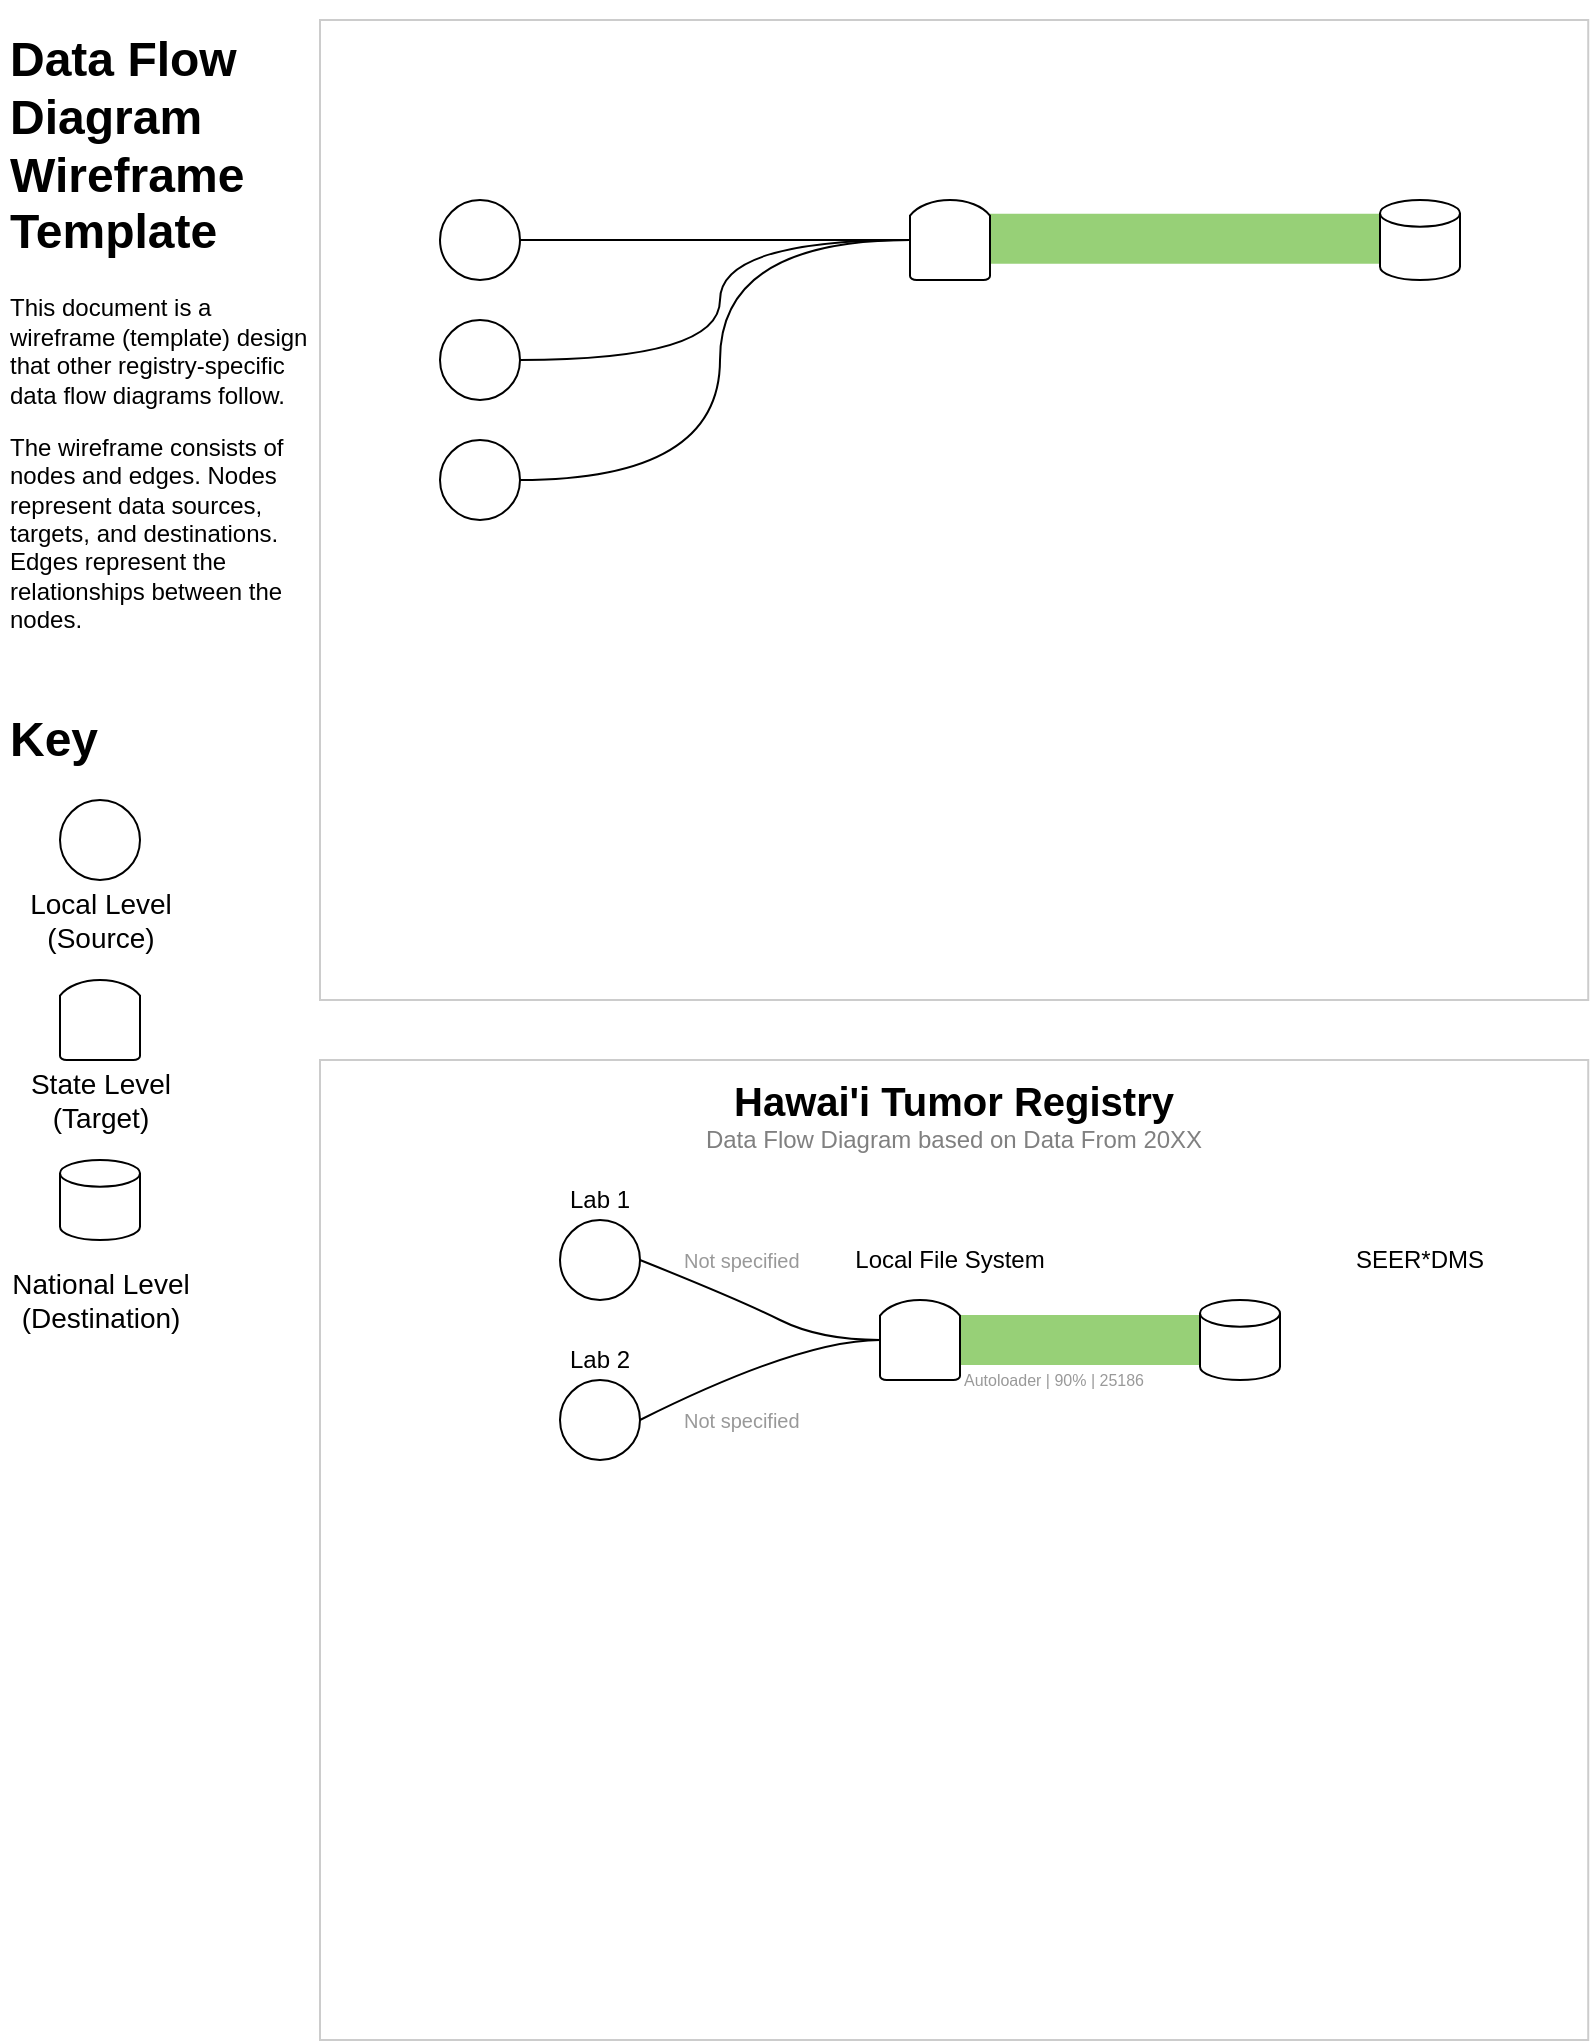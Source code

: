 <mxfile type="github" version="12.4.9">
  <diagram id="1LtGkpLCPf3KZeVMqJkY" name="Page-1">
    <mxGraphModel grid="1" dx="447" dy="264" gridSize="10" guides="1" tooltips="1" connect="1" arrows="1" fold="1" page="1" pageScale="1" pageWidth="850" pageHeight="1100" math="0" shadow="0">
      <root>
        <mxCell id="0"/>
        <mxCell id="1" value="Text" parent="0" style="locked=1;"/>
        <mxCell id="eJA-KfrndEvYRp83sPR4-4" value="&lt;h1&gt;Data Flow Diagram Wireframe Template&lt;/h1&gt;&lt;p&gt;This document is a wireframe (template) design that other registry-specific data flow diagrams follow.&lt;/p&gt;&lt;p&gt;The wireframe consists of nodes and edges. Nodes represent data sources, targets, and destinations. Edges represent the relationships between the nodes.&lt;/p&gt;" parent="1" style="text;html=1;strokeColor=none;fillColor=none;spacing=5;spacingTop=-20;whiteSpace=wrap;overflow=hidden;rounded=0;" vertex="1">
          <mxGeometry as="geometry" x="40" y="40" width="160" height="320"/>
        </mxCell>
        <mxCell id="eJA-KfrndEvYRp83sPR4-5" value="&lt;h1&gt;Key&lt;/h1&gt;&lt;p&gt;&lt;/p&gt;" parent="1" style="text;html=1;strokeColor=none;fillColor=none;spacing=5;spacingTop=-20;whiteSpace=wrap;overflow=hidden;rounded=0;" vertex="1">
          <mxGeometry as="geometry" x="40" y="380" width="160" height="40"/>
        </mxCell>
        <mxCell id="eJA-KfrndEvYRp83sPR4-17" value="" parent="1" style="ellipse;whiteSpace=wrap;html=1;aspect=fixed;" vertex="1">
          <mxGeometry as="geometry" x="70" y="430" width="40" height="40"/>
        </mxCell>
        <mxCell id="eJA-KfrndEvYRp83sPR4-21" value="" parent="1" style="strokeWidth=1;html=1;shape=mxgraph.flowchart.delay;whiteSpace=wrap;rotation=-90;" vertex="1">
          <mxGeometry as="geometry" x="70" y="520" width="40" height="40"/>
        </mxCell>
        <mxCell id="eJA-KfrndEvYRp83sPR4-22" value="" parent="1" style="strokeWidth=1;html=1;shape=mxgraph.flowchart.database;whiteSpace=wrap;" vertex="1">
          <mxGeometry as="geometry" x="70" y="610" width="40" height="40"/>
        </mxCell>
        <mxCell id="eJA-KfrndEvYRp83sPR4-24" value="&lt;div&gt;Local Level&lt;/div&gt;&lt;div&gt;(Source)&lt;/div&gt;" parent="1" style="text;html=1;align=center;verticalAlign=middle;resizable=0;points=[];autosize=1;fontSize=14;" vertex="1">
          <mxGeometry as="geometry" x="45" y="470" width="90" height="40"/>
        </mxCell>
        <mxCell id="eJA-KfrndEvYRp83sPR4-27" value="&lt;div&gt;State Level&lt;/div&gt;&lt;div&gt;(Target)&lt;/div&gt;" parent="1" style="text;html=1;align=center;verticalAlign=middle;resizable=0;points=[];autosize=1;fontSize=14;" vertex="1">
          <mxGeometry as="geometry" x="45" y="560" width="90" height="40"/>
        </mxCell>
        <mxCell id="eJA-KfrndEvYRp83sPR4-28" value="&lt;div&gt;National Level&lt;/div&gt;&lt;div&gt;(Destination)&lt;/div&gt;" parent="1" style="text;html=1;align=center;verticalAlign=middle;resizable=0;points=[];autosize=1;fontSize=14;" vertex="1">
          <mxGeometry as="geometry" x="40" y="660" width="100" height="40"/>
        </mxCell>
        <mxCell id="Dlc9sbz_LcFVTC8bd_fI-2" value="Sample Paper" parent="0" style="locked=1;"/>
        <mxCell id="Dlc9sbz_LcFVTC8bd_fI-3" value="" parent="Dlc9sbz_LcFVTC8bd_fI-2" style="whiteSpace=wrap;html=1;aspect=fixed;fillColor=none;strokeColor=#CCCCCC;glass=0;" vertex="1">
          <mxGeometry as="geometry" x="200" y="40" width="634.12" height="490"/>
        </mxCell>
        <mxCell id="Dlc9sbz_LcFVTC8bd_fI-21" value="" parent="Dlc9sbz_LcFVTC8bd_fI-2" style="whiteSpace=wrap;html=1;aspect=fixed;fillColor=none;strokeColor=#CCCCCC;glass=0;" vertex="1">
          <mxGeometry as="geometry" x="200" y="560" width="634.12" height="490"/>
        </mxCell>
        <mxCell id="eJA-KfrndEvYRp83sPR4-3" value="Edges" parent="0" style=""/>
        <mxCell id="Dlc9sbz_LcFVTC8bd_fI-16" value="" parent="eJA-KfrndEvYRp83sPR4-3" style="curved=1;endArrow=none;html=1;exitX=1;exitY=0.5;exitDx=0;exitDy=0;entryX=0.5;entryY=0;entryDx=0;entryDy=0;entryPerimeter=0;endFill=0;" edge="1">
          <mxGeometry as="geometry" width="50" height="50" relative="1">
            <mxPoint as="sourcePoint" x="300" y="270"/>
            <mxPoint as="targetPoint" x="495" y="150"/>
            <Array as="points">
              <mxPoint x="400" y="270"/>
              <mxPoint x="400" y="150"/>
            </Array>
          </mxGeometry>
        </mxCell>
        <mxCell id="Dlc9sbz_LcFVTC8bd_fI-17" value="" parent="eJA-KfrndEvYRp83sPR4-3" style="curved=1;endArrow=none;html=1;exitX=1;exitY=0.5;exitDx=0;exitDy=0;endFill=0;entryX=0.5;entryY=0;entryDx=0;entryDy=0;entryPerimeter=0;" edge="1">
          <mxGeometry as="geometry" width="50" height="50" relative="1">
            <mxPoint as="sourcePoint" x="300" y="210"/>
            <mxPoint as="targetPoint" x="495" y="150"/>
            <Array as="points">
              <mxPoint x="400" y="210"/>
              <mxPoint x="400" y="150"/>
            </Array>
          </mxGeometry>
        </mxCell>
        <mxCell id="Dlc9sbz_LcFVTC8bd_fI-18" value="" parent="eJA-KfrndEvYRp83sPR4-3" style="curved=1;endArrow=none;html=1;exitX=1;exitY=0.5;exitDx=0;exitDy=0;endFill=0;entryX=0.5;entryY=0;entryDx=0;entryDy=0;entryPerimeter=0;" edge="1">
          <mxGeometry as="geometry" width="50" height="50" relative="1">
            <mxPoint as="sourcePoint" x="300" y="150"/>
            <mxPoint as="targetPoint" x="495" y="150"/>
            <Array as="points"/>
          </mxGeometry>
        </mxCell>
        <mxCell id="Dlc9sbz_LcFVTC8bd_fI-19" value="" parent="eJA-KfrndEvYRp83sPR4-3" style="curved=1;endArrow=none;html=1;exitX=1;exitY=0.5;exitDx=0;exitDy=0;endFill=0;entryX=0.5;entryY=0;entryDx=0;entryDy=0;entryPerimeter=0;fillColor=#d5e8d4;strokeColor=#97D077;strokeWidth=25;" edge="1">
          <mxGeometry as="geometry" width="50" height="50" relative="1">
            <mxPoint as="sourcePoint" x="535" y="149.41"/>
            <mxPoint as="targetPoint" x="730" y="149.41"/>
            <Array as="points"/>
          </mxGeometry>
        </mxCell>
        <mxCell id="eJA-KfrndEvYRp83sPR4-2" value="Nodes" parent="0" style=""/>
        <mxCell id="Dlc9sbz_LcFVTC8bd_fI-7" value="" parent="eJA-KfrndEvYRp83sPR4-2" style="ellipse;whiteSpace=wrap;html=1;aspect=fixed;" vertex="1">
          <mxGeometry as="geometry" x="260.0" y="130" width="40" height="40"/>
        </mxCell>
        <mxCell id="Dlc9sbz_LcFVTC8bd_fI-8" value="" parent="eJA-KfrndEvYRp83sPR4-2" style="strokeWidth=1;html=1;shape=mxgraph.flowchart.delay;whiteSpace=wrap;rotation=-90;" vertex="1">
          <mxGeometry as="geometry" x="495" y="130" width="40" height="40"/>
        </mxCell>
        <mxCell id="Dlc9sbz_LcFVTC8bd_fI-9" value="" parent="eJA-KfrndEvYRp83sPR4-2" style="strokeWidth=1;html=1;shape=mxgraph.flowchart.database;whiteSpace=wrap;" vertex="1">
          <mxGeometry as="geometry" x="730" y="130" width="40" height="40"/>
        </mxCell>
        <mxCell id="Dlc9sbz_LcFVTC8bd_fI-10" value="" parent="eJA-KfrndEvYRp83sPR4-2" style="ellipse;whiteSpace=wrap;html=1;aspect=fixed;" vertex="1">
          <mxGeometry as="geometry" x="260" y="190" width="40" height="40"/>
        </mxCell>
        <mxCell id="Dlc9sbz_LcFVTC8bd_fI-11" value="" parent="eJA-KfrndEvYRp83sPR4-2" style="ellipse;whiteSpace=wrap;html=1;aspect=fixed;" vertex="1">
          <mxGeometry as="geometry" x="260" y="250" width="40" height="40"/>
        </mxCell>
        <mxCell id="Dlc9sbz_LcFVTC8bd_fI-22" value="Labels" parent="0"/>
        <mxCell id="Dlc9sbz_LcFVTC8bd_fI-24" value="" parent="Dlc9sbz_LcFVTC8bd_fI-22" style="curved=1;endArrow=none;html=1;exitX=1;exitY=0.5;exitDx=0;exitDy=0;endFill=0;entryX=0.5;entryY=0;entryDx=0;entryDy=0;entryPerimeter=0;" edge="1" source="Dlc9sbz_LcFVTC8bd_fI-30" target="Dlc9sbz_LcFVTC8bd_fI-28">
          <mxGeometry as="geometry" width="50" height="50" relative="1">
            <mxPoint as="sourcePoint" x="300" y="730"/>
            <mxPoint as="targetPoint" x="495" y="670"/>
            <Array as="points">
              <mxPoint x="360" y="740"/>
              <mxPoint x="440" y="700"/>
            </Array>
          </mxGeometry>
        </mxCell>
        <mxCell id="Dlc9sbz_LcFVTC8bd_fI-26" value="" parent="Dlc9sbz_LcFVTC8bd_fI-22" style="curved=1;endArrow=none;html=1;exitX=0.5;exitY=1;exitDx=0;exitDy=0;endFill=0;entryX=0;entryY=0.5;entryDx=0;entryDy=0;entryPerimeter=0;fillColor=#d5e8d4;strokeColor=#97D077;strokeWidth=25;exitPerimeter=0;" edge="1" source="Dlc9sbz_LcFVTC8bd_fI-28" target="Dlc9sbz_LcFVTC8bd_fI-29">
          <mxGeometry as="geometry" width="50" height="50" relative="1">
            <mxPoint as="sourcePoint" x="535" y="700.0"/>
            <mxPoint as="targetPoint" x="730" y="700.0"/>
            <Array as="points"/>
          </mxGeometry>
        </mxCell>
        <mxCell id="Dlc9sbz_LcFVTC8bd_fI-27" value="" parent="Dlc9sbz_LcFVTC8bd_fI-22" style="ellipse;whiteSpace=wrap;html=1;aspect=fixed;" vertex="1">
          <mxGeometry as="geometry" x="320.0" y="640" width="40" height="40"/>
        </mxCell>
        <mxCell id="Dlc9sbz_LcFVTC8bd_fI-28" value="" parent="Dlc9sbz_LcFVTC8bd_fI-22" style="strokeWidth=1;html=1;shape=mxgraph.flowchart.delay;whiteSpace=wrap;rotation=-90;" vertex="1">
          <mxGeometry as="geometry" x="480" y="680" width="40" height="40"/>
        </mxCell>
        <mxCell id="Dlc9sbz_LcFVTC8bd_fI-29" value="" parent="Dlc9sbz_LcFVTC8bd_fI-22" style="strokeWidth=1;html=1;shape=mxgraph.flowchart.database;whiteSpace=wrap;" vertex="1">
          <mxGeometry as="geometry" x="640" y="680" width="40" height="40"/>
        </mxCell>
        <mxCell id="Dlc9sbz_LcFVTC8bd_fI-30" value="" parent="Dlc9sbz_LcFVTC8bd_fI-22" style="ellipse;whiteSpace=wrap;html=1;aspect=fixed;" vertex="1">
          <mxGeometry as="geometry" x="320" y="720" width="40" height="40"/>
        </mxCell>
        <mxCell id="Dlc9sbz_LcFVTC8bd_fI-34" value="Local File System" parent="Dlc9sbz_LcFVTC8bd_fI-22" style="text;html=1;strokeColor=none;fillColor=none;align=center;verticalAlign=middle;whiteSpace=wrap;rounded=0;glass=0;" vertex="1">
          <mxGeometry as="geometry" x="465" y="650" width="100" height="20"/>
        </mxCell>
        <mxCell id="Dlc9sbz_LcFVTC8bd_fI-35" value="Lab 1" parent="Dlc9sbz_LcFVTC8bd_fI-22" style="text;html=1;strokeColor=none;fillColor=none;align=center;verticalAlign=middle;whiteSpace=wrap;rounded=0;glass=0;" vertex="1">
          <mxGeometry as="geometry" x="320" y="620" width="40" height="20"/>
        </mxCell>
        <mxCell id="Dlc9sbz_LcFVTC8bd_fI-36" value="Lab 2" parent="Dlc9sbz_LcFVTC8bd_fI-22" style="text;html=1;strokeColor=none;fillColor=none;align=center;verticalAlign=middle;whiteSpace=wrap;rounded=0;glass=0;" vertex="1">
          <mxGeometry as="geometry" x="320" y="700" width="40" height="20"/>
        </mxCell>
        <mxCell id="Dlc9sbz_LcFVTC8bd_fI-37" value="" parent="Dlc9sbz_LcFVTC8bd_fI-22" style="curved=1;endArrow=none;html=1;exitX=1;exitY=0.5;exitDx=0;exitDy=0;endFill=0;entryX=0.5;entryY=0;entryDx=0;entryDy=0;entryPerimeter=0;" edge="1" source="Dlc9sbz_LcFVTC8bd_fI-27" target="Dlc9sbz_LcFVTC8bd_fI-28">
          <mxGeometry as="geometry" width="50" height="50" relative="1">
            <mxPoint as="sourcePoint" x="310" y="740"/>
            <mxPoint as="targetPoint" x="505" y="680"/>
            <Array as="points">
              <mxPoint x="360" y="660"/>
              <mxPoint x="410" y="680"/>
              <mxPoint x="450" y="700"/>
            </Array>
          </mxGeometry>
        </mxCell>
        <mxCell id="Dlc9sbz_LcFVTC8bd_fI-38" value="SEER*DMS" parent="Dlc9sbz_LcFVTC8bd_fI-22" style="text;html=1;strokeColor=none;fillColor=none;align=center;verticalAlign=middle;whiteSpace=wrap;rounded=0;glass=0;" vertex="1">
          <mxGeometry as="geometry" x="700" y="650" width="100" height="20"/>
        </mxCell>
        <mxCell id="Dlc9sbz_LcFVTC8bd_fI-39" value="&lt;font color=&quot;#999999&quot; style=&quot;font-size: 8px;&quot;&gt;Autoloader | 90% | 25186&lt;/font&gt;" parent="Dlc9sbz_LcFVTC8bd_fI-22" style="text;html=1;strokeColor=none;fillColor=none;align=left;verticalAlign=middle;whiteSpace=wrap;rounded=0;glass=0;fontSize=8;" vertex="1">
          <mxGeometry as="geometry" x="520" y="710" width="195" height="20"/>
        </mxCell>
        <mxCell id="Dlc9sbz_LcFVTC8bd_fI-41" value="Not specified" parent="Dlc9sbz_LcFVTC8bd_fI-22" style="text;html=1;strokeColor=none;fillColor=none;align=left;verticalAlign=middle;whiteSpace=wrap;rounded=0;glass=0;fontSize=10;fontColor=#999999;" vertex="1">
          <mxGeometry as="geometry" x="380" y="730" width="70" height="20"/>
        </mxCell>
        <mxCell id="Dlc9sbz_LcFVTC8bd_fI-44" value="Not specified" parent="Dlc9sbz_LcFVTC8bd_fI-22" style="text;html=1;strokeColor=none;fillColor=none;align=left;verticalAlign=middle;whiteSpace=wrap;rounded=0;glass=0;fontSize=10;fontColor=#999999;" vertex="1">
          <mxGeometry as="geometry" x="380" y="650" width="70" height="20"/>
        </mxCell>
        <mxCell id="Dlc9sbz_LcFVTC8bd_fI-46" value="Hawai&#39;i Tumor Registry" parent="Dlc9sbz_LcFVTC8bd_fI-22" style="text;html=1;strokeColor=none;fillColor=none;align=center;verticalAlign=middle;whiteSpace=wrap;rounded=0;glass=0;fontSize=20;fontFamily=Helvetica;fontStyle=1" vertex="1">
          <mxGeometry as="geometry" x="200" y="570" width="634.12" height="20"/>
        </mxCell>
        <mxCell id="Dlc9sbz_LcFVTC8bd_fI-47" value="Data Flow Diagram based on Data From 20XX" parent="Dlc9sbz_LcFVTC8bd_fI-22" style="text;html=1;strokeColor=none;fillColor=none;align=center;verticalAlign=middle;whiteSpace=wrap;rounded=0;glass=0;fontSize=12;fontFamily=Helvetica;fontStyle=0;fontColor=#808080;" vertex="1">
          <mxGeometry as="geometry" x="200" y="590" width="634.12" height="20"/>
        </mxCell>
      </root>
    </mxGraphModel>
  </diagram>
</mxfile>
